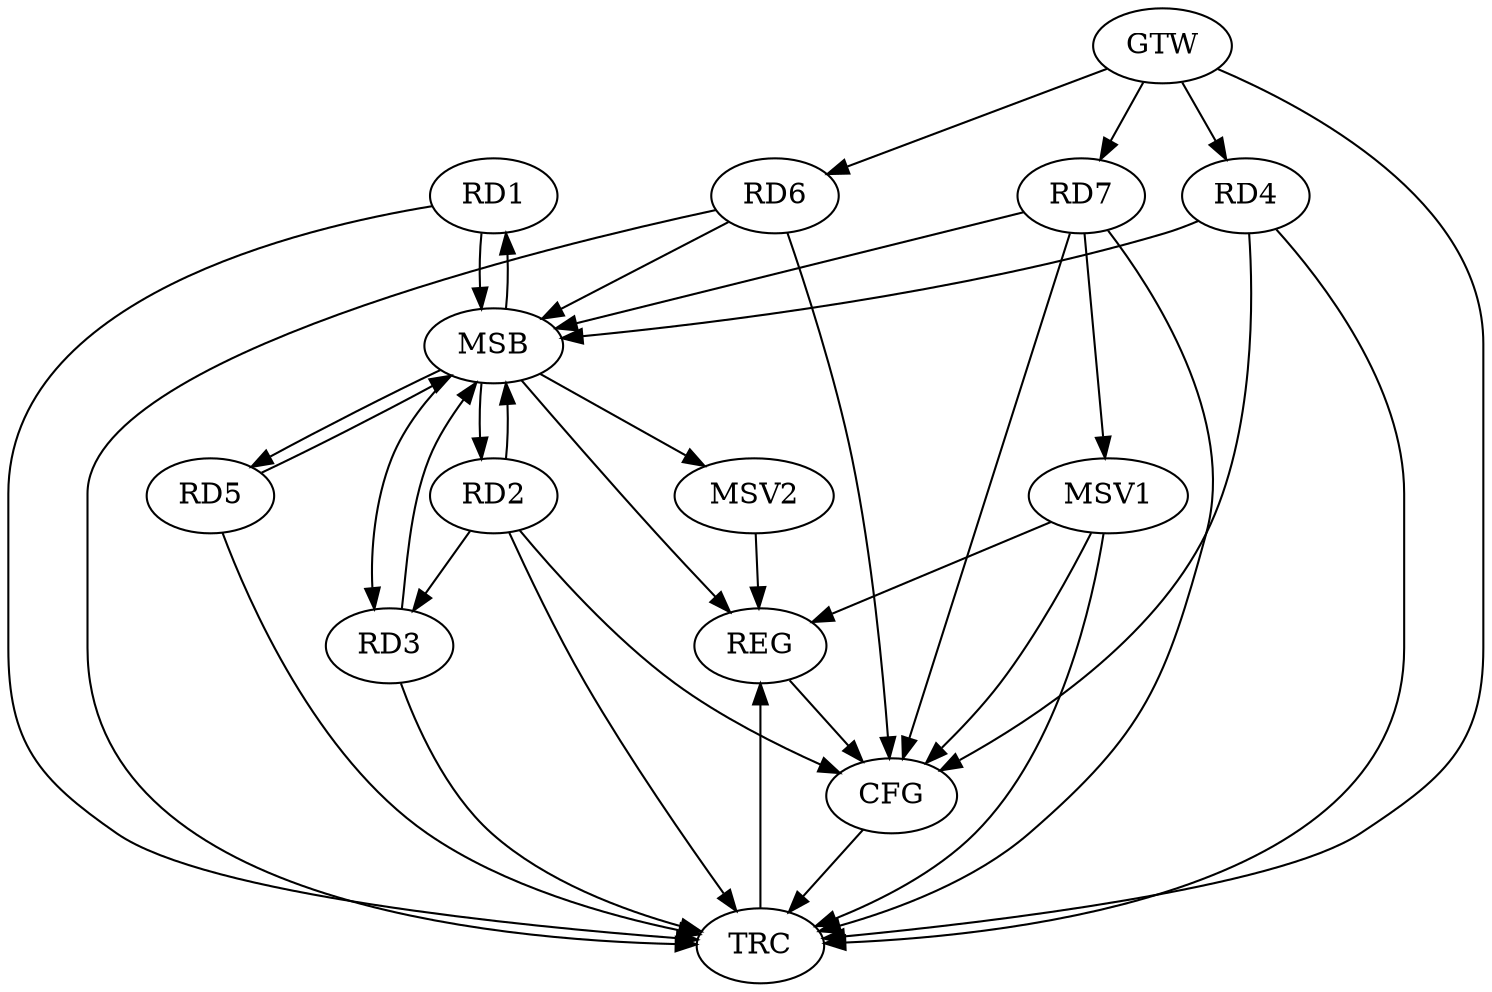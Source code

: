 strict digraph G {
  RD1 [ label="RD1" ];
  RD2 [ label="RD2" ];
  RD3 [ label="RD3" ];
  RD4 [ label="RD4" ];
  RD5 [ label="RD5" ];
  RD6 [ label="RD6" ];
  RD7 [ label="RD7" ];
  GTW [ label="GTW" ];
  REG [ label="REG" ];
  MSB [ label="MSB" ];
  CFG [ label="CFG" ];
  TRC [ label="TRC" ];
  MSV1 [ label="MSV1" ];
  MSV2 [ label="MSV2" ];
  GTW -> RD4;
  GTW -> RD6;
  GTW -> RD7;
  RD1 -> MSB;
  MSB -> REG;
  RD2 -> MSB;
  RD3 -> MSB;
  MSB -> RD2;
  RD4 -> MSB;
  RD5 -> MSB;
  MSB -> RD3;
  RD6 -> MSB;
  MSB -> RD1;
  RD7 -> MSB;
  MSB -> RD5;
  RD6 -> CFG;
  RD2 -> CFG;
  RD4 -> CFG;
  RD7 -> CFG;
  REG -> CFG;
  RD1 -> TRC;
  RD2 -> TRC;
  RD3 -> TRC;
  RD4 -> TRC;
  RD5 -> TRC;
  RD6 -> TRC;
  RD7 -> TRC;
  GTW -> TRC;
  CFG -> TRC;
  TRC -> REG;
  RD2 -> RD3;
  RD7 -> MSV1;
  MSV1 -> REG;
  MSV1 -> TRC;
  MSV1 -> CFG;
  MSB -> MSV2;
  MSV2 -> REG;
}
